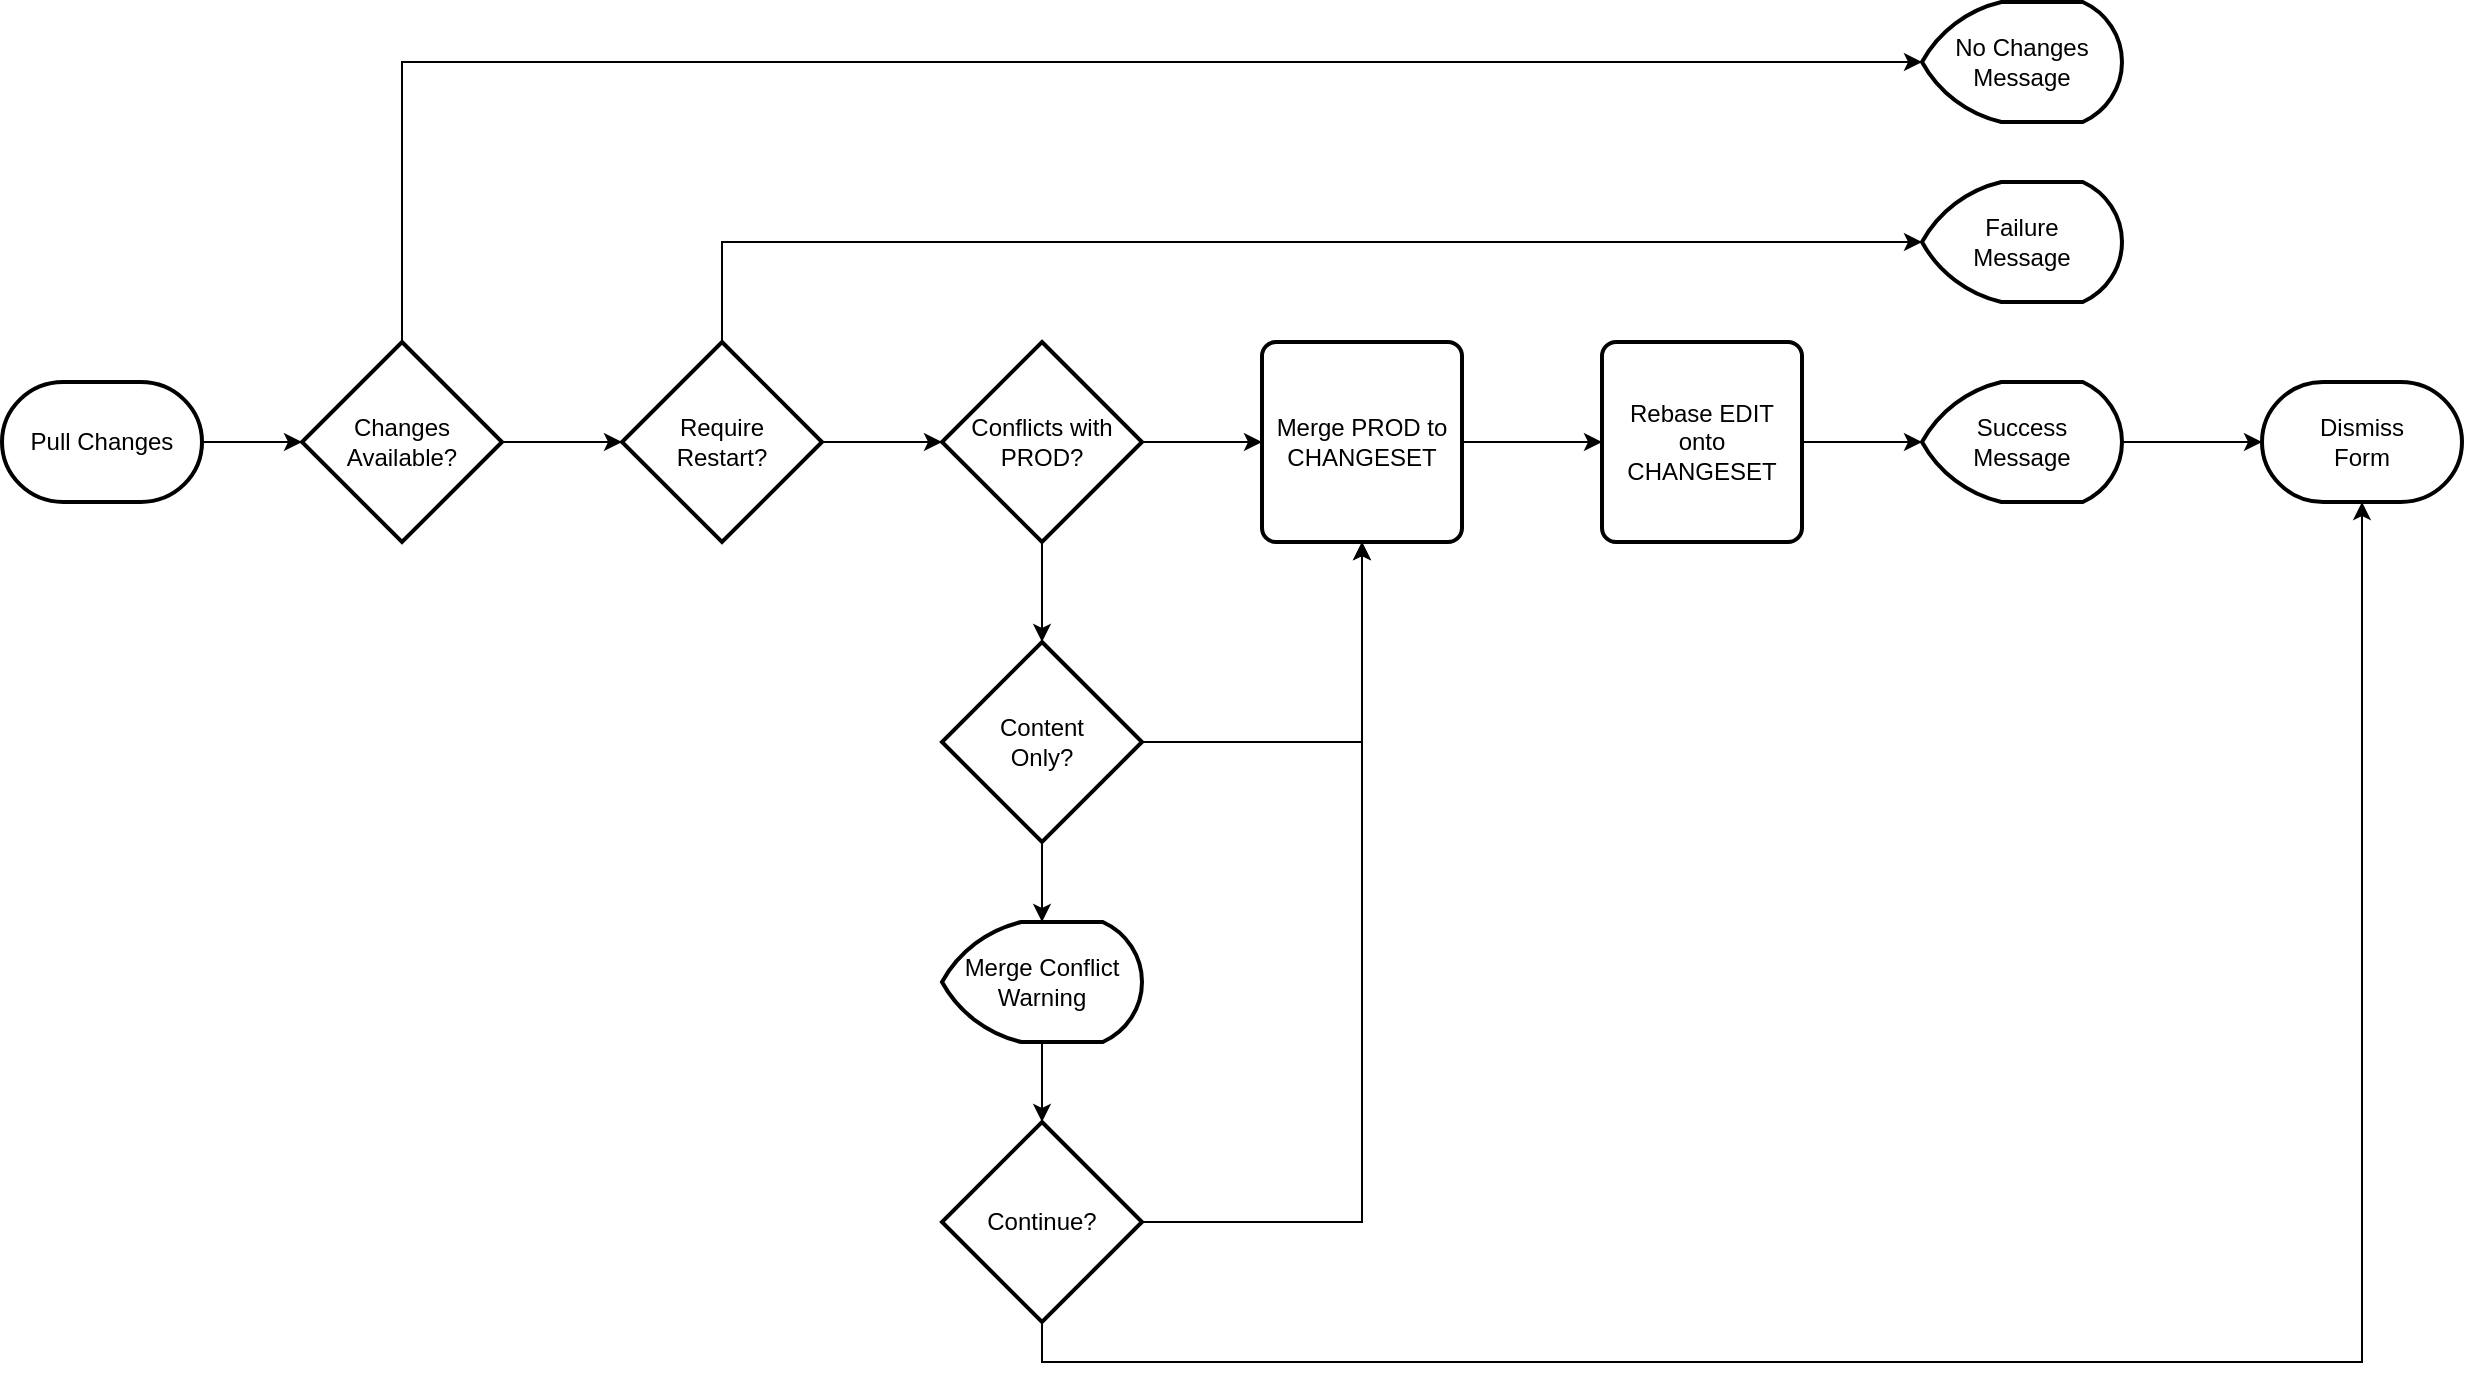 <mxfile version="13.0.1" type="github"><diagram id="WOD-swLl6tgO4goI66bK" name="Page-1"><mxGraphModel dx="2935" dy="1068" grid="1" gridSize="10" guides="1" tooltips="1" connect="1" arrows="1" fold="1" page="1" pageScale="1" pageWidth="850" pageHeight="1100" math="0" shadow="0"><root><mxCell id="0"/><mxCell id="1" parent="0"/><mxCell id="c35HVe0pdmB0xmlud-Cb-3" value="" style="edgeStyle=orthogonalEdgeStyle;rounded=0;orthogonalLoop=1;jettySize=auto;html=1;" edge="1" parent="1" source="c35HVe0pdmB0xmlud-Cb-1" target="c35HVe0pdmB0xmlud-Cb-5"><mxGeometry relative="1" as="geometry"><mxPoint x="10" y="310" as="targetPoint"/></mxGeometry></mxCell><mxCell id="c35HVe0pdmB0xmlud-Cb-1" value="Pull Changes" style="strokeWidth=2;html=1;shape=mxgraph.flowchart.terminator;whiteSpace=wrap;" vertex="1" parent="1"><mxGeometry x="-180" y="280" width="100" height="60" as="geometry"/></mxCell><mxCell id="c35HVe0pdmB0xmlud-Cb-7" value="" style="edgeStyle=orthogonalEdgeStyle;rounded=0;orthogonalLoop=1;jettySize=auto;html=1;" edge="1" parent="1" source="c35HVe0pdmB0xmlud-Cb-5" target="c35HVe0pdmB0xmlud-Cb-6"><mxGeometry relative="1" as="geometry"/></mxCell><mxCell id="c35HVe0pdmB0xmlud-Cb-17" style="edgeStyle=orthogonalEdgeStyle;rounded=0;orthogonalLoop=1;jettySize=auto;html=1;entryX=0;entryY=0.5;entryDx=0;entryDy=0;entryPerimeter=0;" edge="1" parent="1" source="c35HVe0pdmB0xmlud-Cb-5" target="c35HVe0pdmB0xmlud-Cb-18"><mxGeometry relative="1" as="geometry"><mxPoint x="20" y="190" as="targetPoint"/><Array as="points"><mxPoint x="20" y="120"/></Array></mxGeometry></mxCell><mxCell id="c35HVe0pdmB0xmlud-Cb-5" value="Changes&lt;br&gt;Available?" style="strokeWidth=2;html=1;shape=mxgraph.flowchart.decision;whiteSpace=wrap;" vertex="1" parent="1"><mxGeometry x="-30" y="260" width="100" height="100" as="geometry"/></mxCell><mxCell id="c35HVe0pdmB0xmlud-Cb-10" value="" style="edgeStyle=orthogonalEdgeStyle;rounded=0;orthogonalLoop=1;jettySize=auto;html=1;" edge="1" parent="1" source="c35HVe0pdmB0xmlud-Cb-6" target="c35HVe0pdmB0xmlud-Cb-9"><mxGeometry relative="1" as="geometry"/></mxCell><mxCell id="c35HVe0pdmB0xmlud-Cb-19" style="edgeStyle=orthogonalEdgeStyle;rounded=0;orthogonalLoop=1;jettySize=auto;html=1;entryX=0;entryY=0.5;entryDx=0;entryDy=0;entryPerimeter=0;" edge="1" parent="1" source="c35HVe0pdmB0xmlud-Cb-6" target="c35HVe0pdmB0xmlud-Cb-20"><mxGeometry relative="1" as="geometry"><mxPoint x="400" y="60" as="targetPoint"/><Array as="points"><mxPoint x="180" y="210"/></Array></mxGeometry></mxCell><mxCell id="c35HVe0pdmB0xmlud-Cb-6" value="Require&lt;br&gt;Restart?" style="strokeWidth=2;html=1;shape=mxgraph.flowchart.decision;whiteSpace=wrap;" vertex="1" parent="1"><mxGeometry x="130" y="260" width="100" height="100" as="geometry"/></mxCell><mxCell id="c35HVe0pdmB0xmlud-Cb-11" style="edgeStyle=orthogonalEdgeStyle;rounded=0;orthogonalLoop=1;jettySize=auto;html=1;" edge="1" parent="1" source="c35HVe0pdmB0xmlud-Cb-9" target="c35HVe0pdmB0xmlud-Cb-12"><mxGeometry relative="1" as="geometry"><mxPoint x="480" y="310" as="targetPoint"/></mxGeometry></mxCell><mxCell id="c35HVe0pdmB0xmlud-Cb-27" value="" style="edgeStyle=orthogonalEdgeStyle;rounded=0;orthogonalLoop=1;jettySize=auto;html=1;" edge="1" parent="1" source="c35HVe0pdmB0xmlud-Cb-9" target="c35HVe0pdmB0xmlud-Cb-26"><mxGeometry relative="1" as="geometry"/></mxCell><mxCell id="c35HVe0pdmB0xmlud-Cb-9" value="Conflicts with PROD?" style="strokeWidth=2;html=1;shape=mxgraph.flowchart.decision;whiteSpace=wrap;" vertex="1" parent="1"><mxGeometry x="290" y="260" width="100" height="100" as="geometry"/></mxCell><mxCell id="c35HVe0pdmB0xmlud-Cb-29" style="edgeStyle=orthogonalEdgeStyle;rounded=0;orthogonalLoop=1;jettySize=auto;html=1;" edge="1" parent="1" source="c35HVe0pdmB0xmlud-Cb-26" target="c35HVe0pdmB0xmlud-Cb-30"><mxGeometry relative="1" as="geometry"><mxPoint x="340.0" y="600.0" as="targetPoint"/></mxGeometry></mxCell><mxCell id="c35HVe0pdmB0xmlud-Cb-35" style="edgeStyle=orthogonalEdgeStyle;rounded=0;orthogonalLoop=1;jettySize=auto;html=1;entryX=0.5;entryY=1;entryDx=0;entryDy=0;" edge="1" parent="1" source="c35HVe0pdmB0xmlud-Cb-26" target="c35HVe0pdmB0xmlud-Cb-12"><mxGeometry relative="1" as="geometry"/></mxCell><mxCell id="c35HVe0pdmB0xmlud-Cb-26" value="Content&lt;br&gt;Only?" style="strokeWidth=2;html=1;shape=mxgraph.flowchart.decision;whiteSpace=wrap;" vertex="1" parent="1"><mxGeometry x="290" y="410" width="100" height="100" as="geometry"/></mxCell><mxCell id="c35HVe0pdmB0xmlud-Cb-22" value="" style="edgeStyle=orthogonalEdgeStyle;rounded=0;orthogonalLoop=1;jettySize=auto;html=1;" edge="1" parent="1" source="c35HVe0pdmB0xmlud-Cb-12" target="c35HVe0pdmB0xmlud-Cb-21"><mxGeometry relative="1" as="geometry"/></mxCell><mxCell id="c35HVe0pdmB0xmlud-Cb-12" value="Merge PROD to CHANGESET" style="rounded=1;whiteSpace=wrap;html=1;absoluteArcSize=1;arcSize=14;strokeWidth=2;" vertex="1" parent="1"><mxGeometry x="450" y="260" width="100" height="100" as="geometry"/></mxCell><mxCell id="c35HVe0pdmB0xmlud-Cb-23" style="edgeStyle=orthogonalEdgeStyle;rounded=0;orthogonalLoop=1;jettySize=auto;html=1;" edge="1" parent="1" source="c35HVe0pdmB0xmlud-Cb-21" target="c35HVe0pdmB0xmlud-Cb-14"><mxGeometry relative="1" as="geometry"/></mxCell><mxCell id="c35HVe0pdmB0xmlud-Cb-21" value="Rebase EDIT onto CHANGESET" style="rounded=1;whiteSpace=wrap;html=1;absoluteArcSize=1;arcSize=14;strokeWidth=2;" vertex="1" parent="1"><mxGeometry x="620" y="260" width="100" height="100" as="geometry"/></mxCell><mxCell id="c35HVe0pdmB0xmlud-Cb-15" style="edgeStyle=orthogonalEdgeStyle;rounded=0;orthogonalLoop=1;jettySize=auto;html=1;" edge="1" parent="1" source="c35HVe0pdmB0xmlud-Cb-14" target="c35HVe0pdmB0xmlud-Cb-16"><mxGeometry relative="1" as="geometry"><mxPoint x="940" y="310" as="targetPoint"/></mxGeometry></mxCell><mxCell id="c35HVe0pdmB0xmlud-Cb-14" value="Success&lt;br&gt;Message" style="strokeWidth=2;html=1;shape=mxgraph.flowchart.display;whiteSpace=wrap;" vertex="1" parent="1"><mxGeometry x="780" y="280" width="100" height="60" as="geometry"/></mxCell><mxCell id="c35HVe0pdmB0xmlud-Cb-16" value="Dismiss&lt;br&gt;Form" style="strokeWidth=2;html=1;shape=mxgraph.flowchart.terminator;whiteSpace=wrap;" vertex="1" parent="1"><mxGeometry x="950" y="280" width="100" height="60" as="geometry"/></mxCell><mxCell id="c35HVe0pdmB0xmlud-Cb-18" value="No Changes Message" style="strokeWidth=2;html=1;shape=mxgraph.flowchart.display;whiteSpace=wrap;" vertex="1" parent="1"><mxGeometry x="780" y="90" width="100" height="60" as="geometry"/></mxCell><mxCell id="c35HVe0pdmB0xmlud-Cb-20" value="Failure&lt;br&gt;Message" style="strokeWidth=2;html=1;shape=mxgraph.flowchart.display;whiteSpace=wrap;" vertex="1" parent="1"><mxGeometry x="780" y="180" width="100" height="60" as="geometry"/></mxCell><mxCell id="c35HVe0pdmB0xmlud-Cb-31" style="edgeStyle=orthogonalEdgeStyle;rounded=0;orthogonalLoop=1;jettySize=auto;html=1;" edge="1" parent="1" source="c35HVe0pdmB0xmlud-Cb-30" target="c35HVe0pdmB0xmlud-Cb-32"><mxGeometry relative="1" as="geometry"><mxPoint x="340.0" y="700.0" as="targetPoint"/></mxGeometry></mxCell><mxCell id="c35HVe0pdmB0xmlud-Cb-30" value="Merge Conflict Warning" style="strokeWidth=2;html=1;shape=mxgraph.flowchart.display;whiteSpace=wrap;" vertex="1" parent="1"><mxGeometry x="290.0" y="550.0" width="100" height="60" as="geometry"/></mxCell><mxCell id="c35HVe0pdmB0xmlud-Cb-36" style="edgeStyle=orthogonalEdgeStyle;rounded=0;orthogonalLoop=1;jettySize=auto;html=1;" edge="1" parent="1" source="c35HVe0pdmB0xmlud-Cb-32" target="c35HVe0pdmB0xmlud-Cb-12"><mxGeometry relative="1" as="geometry"/></mxCell><mxCell id="c35HVe0pdmB0xmlud-Cb-38" style="edgeStyle=orthogonalEdgeStyle;rounded=0;orthogonalLoop=1;jettySize=auto;html=1;entryX=0.5;entryY=1;entryDx=0;entryDy=0;entryPerimeter=0;exitX=0.5;exitY=1;exitDx=0;exitDy=0;exitPerimeter=0;" edge="1" parent="1" source="c35HVe0pdmB0xmlud-Cb-32" target="c35HVe0pdmB0xmlud-Cb-16"><mxGeometry relative="1" as="geometry"/></mxCell><mxCell id="c35HVe0pdmB0xmlud-Cb-32" value="Continue?" style="strokeWidth=2;html=1;shape=mxgraph.flowchart.decision;whiteSpace=wrap;" vertex="1" parent="1"><mxGeometry x="290.0" y="650.0" width="100" height="100" as="geometry"/></mxCell></root></mxGraphModel></diagram></mxfile>